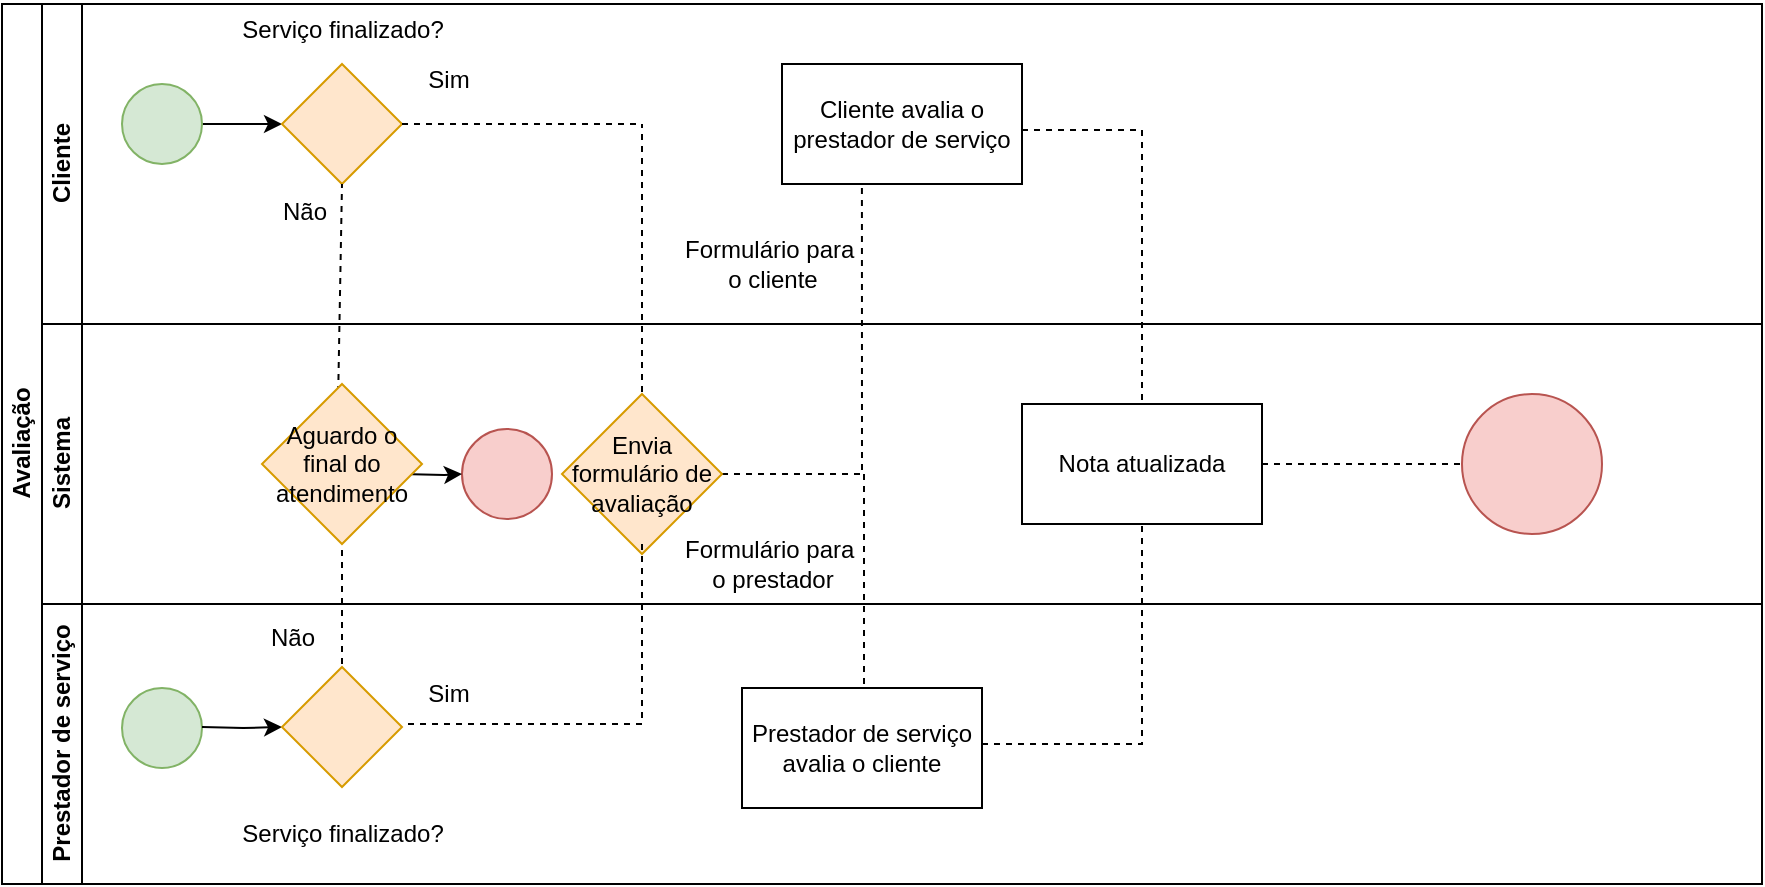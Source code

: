 <mxfile version="24.0.0" type="github">
  <diagram id="prtHgNgQTEPvFCAcTncT" name="Page-1">
    <mxGraphModel dx="1032" dy="493" grid="1" gridSize="10" guides="1" tooltips="1" connect="1" arrows="1" fold="1" page="1" pageScale="1" pageWidth="600" pageHeight="700" math="0" shadow="0">
      <root>
        <mxCell id="0" />
        <mxCell id="1" parent="0" />
        <mxCell id="dNxyNK7c78bLwvsdeMH5-19" value="Avaliação" style="swimlane;html=1;childLayout=stackLayout;resizeParent=1;resizeParentMax=0;horizontal=0;startSize=20;horizontalStack=0;" parent="1" vertex="1">
          <mxGeometry x="120" y="120" width="880" height="440" as="geometry" />
        </mxCell>
        <mxCell id="dNxyNK7c78bLwvsdeMH5-20" value="Cliente" style="swimlane;html=1;startSize=20;horizontal=0;" parent="dNxyNK7c78bLwvsdeMH5-19" vertex="1">
          <mxGeometry x="20" width="860" height="160" as="geometry" />
        </mxCell>
        <mxCell id="dNxyNK7c78bLwvsdeMH5-25" value="" style="edgeStyle=orthogonalEdgeStyle;rounded=0;orthogonalLoop=1;jettySize=auto;html=1;" parent="dNxyNK7c78bLwvsdeMH5-20" source="dNxyNK7c78bLwvsdeMH5-23" edge="1">
          <mxGeometry relative="1" as="geometry">
            <mxPoint x="120" y="60" as="targetPoint" />
          </mxGeometry>
        </mxCell>
        <mxCell id="dNxyNK7c78bLwvsdeMH5-23" value="" style="ellipse;whiteSpace=wrap;html=1;fillColor=#d5e8d4;strokeColor=#82b366;" parent="dNxyNK7c78bLwvsdeMH5-20" vertex="1">
          <mxGeometry x="40" y="40" width="40" height="40" as="geometry" />
        </mxCell>
        <mxCell id="ehJHQWUn2DoETc1FjZwP-3" value="" style="rhombus;whiteSpace=wrap;html=1;fillColor=#ffe6cc;strokeColor=#d79b00;" parent="dNxyNK7c78bLwvsdeMH5-20" vertex="1">
          <mxGeometry x="120" y="30" width="60" height="60" as="geometry" />
        </mxCell>
        <mxCell id="ehJHQWUn2DoETc1FjZwP-5" value="" style="endArrow=none;dashed=1;html=1;rounded=0;" parent="dNxyNK7c78bLwvsdeMH5-20" edge="1">
          <mxGeometry width="50" height="50" relative="1" as="geometry">
            <mxPoint x="180" y="60" as="sourcePoint" />
            <mxPoint x="300" y="60" as="targetPoint" />
          </mxGeometry>
        </mxCell>
        <mxCell id="ehJHQWUn2DoETc1FjZwP-9" value="Sim" style="text;html=1;align=center;verticalAlign=middle;resizable=0;points=[];autosize=1;strokeColor=none;fillColor=none;" parent="dNxyNK7c78bLwvsdeMH5-20" vertex="1">
          <mxGeometry x="183" y="23" width="40" height="30" as="geometry" />
        </mxCell>
        <mxCell id="ehJHQWUn2DoETc1FjZwP-15" value="Cliente avalia o prestador de serviço" style="rounded=0;whiteSpace=wrap;html=1;" parent="dNxyNK7c78bLwvsdeMH5-20" vertex="1">
          <mxGeometry x="370" y="30" width="120" height="60" as="geometry" />
        </mxCell>
        <mxCell id="ehJHQWUn2DoETc1FjZwP-17" value="" style="endArrow=none;dashed=1;html=1;rounded=0;exitX=0.5;exitY=0;exitDx=0;exitDy=0;" parent="dNxyNK7c78bLwvsdeMH5-20" edge="1">
          <mxGeometry width="50" height="50" relative="1" as="geometry">
            <mxPoint x="300" y="200" as="sourcePoint" />
            <mxPoint x="300" y="60" as="targetPoint" />
          </mxGeometry>
        </mxCell>
        <mxCell id="ehJHQWUn2DoETc1FjZwP-23" value="" style="endArrow=none;dashed=1;html=1;rounded=0;" parent="dNxyNK7c78bLwvsdeMH5-20" edge="1">
          <mxGeometry width="50" height="50" relative="1" as="geometry">
            <mxPoint x="490" y="63" as="sourcePoint" />
            <mxPoint x="550" y="210" as="targetPoint" />
            <Array as="points">
              <mxPoint x="550" y="63" />
            </Array>
          </mxGeometry>
        </mxCell>
        <mxCell id="ehJHQWUn2DoETc1FjZwP-41" value="Formulário para&amp;nbsp;&lt;div&gt;o cliente&lt;/div&gt;" style="text;html=1;align=center;verticalAlign=middle;resizable=0;points=[];autosize=1;strokeColor=none;fillColor=none;" parent="dNxyNK7c78bLwvsdeMH5-20" vertex="1">
          <mxGeometry x="310" y="110" width="110" height="40" as="geometry" />
        </mxCell>
        <mxCell id="dNxyNK7c78bLwvsdeMH5-21" value="Sistema" style="swimlane;html=1;startSize=20;horizontal=0;" parent="dNxyNK7c78bLwvsdeMH5-19" vertex="1">
          <mxGeometry x="20" y="160" width="860" height="140" as="geometry" />
        </mxCell>
        <mxCell id="ehJHQWUn2DoETc1FjZwP-16" value="" style="endArrow=none;dashed=1;html=1;rounded=0;entryX=0.88;entryY=0.033;entryDx=0;entryDy=0;entryPerimeter=0;" parent="dNxyNK7c78bLwvsdeMH5-21" target="ehJHQWUn2DoETc1FjZwP-21" edge="1">
          <mxGeometry width="50" height="50" relative="1" as="geometry">
            <mxPoint x="148" y="40" as="sourcePoint" />
            <mxPoint x="148" y="-80" as="targetPoint" />
          </mxGeometry>
        </mxCell>
        <mxCell id="ehJHQWUn2DoETc1FjZwP-22" value="" style="endArrow=none;dashed=1;html=1;rounded=0;entryX=0.333;entryY=1;entryDx=0;entryDy=0;entryPerimeter=0;" parent="dNxyNK7c78bLwvsdeMH5-21" target="ehJHQWUn2DoETc1FjZwP-15" edge="1">
          <mxGeometry width="50" height="50" relative="1" as="geometry">
            <mxPoint x="340" y="75" as="sourcePoint" />
            <mxPoint x="410" y="-65" as="targetPoint" />
            <Array as="points">
              <mxPoint x="410" y="75" />
            </Array>
          </mxGeometry>
        </mxCell>
        <mxCell id="ehJHQWUn2DoETc1FjZwP-24" value="Nota atualizada" style="rounded=0;whiteSpace=wrap;html=1;" parent="dNxyNK7c78bLwvsdeMH5-21" vertex="1">
          <mxGeometry x="490" y="40" width="120" height="60" as="geometry" />
        </mxCell>
        <mxCell id="ehJHQWUn2DoETc1FjZwP-25" value="" style="endArrow=none;dashed=1;html=1;rounded=0;" parent="dNxyNK7c78bLwvsdeMH5-21" edge="1">
          <mxGeometry width="50" height="50" relative="1" as="geometry">
            <mxPoint x="610" y="70" as="sourcePoint" />
            <mxPoint x="710" y="70" as="targetPoint" />
          </mxGeometry>
        </mxCell>
        <mxCell id="ehJHQWUn2DoETc1FjZwP-26" value="" style="ellipse;whiteSpace=wrap;html=1;aspect=fixed;fillColor=#f8cecc;strokeColor=#b85450;" parent="dNxyNK7c78bLwvsdeMH5-21" vertex="1">
          <mxGeometry x="710" y="35" width="70" height="70" as="geometry" />
        </mxCell>
        <mxCell id="ehJHQWUn2DoETc1FjZwP-40" value="Envia formulário de avaliação" style="rhombus;whiteSpace=wrap;html=1;fillColor=#ffe6cc;strokeColor=#d79b00;" parent="dNxyNK7c78bLwvsdeMH5-21" vertex="1">
          <mxGeometry x="260" y="35" width="80" height="80" as="geometry" />
        </mxCell>
        <mxCell id="ehJHQWUn2DoETc1FjZwP-43" value="" style="endArrow=none;dashed=1;html=1;rounded=0;" parent="dNxyNK7c78bLwvsdeMH5-21" edge="1">
          <mxGeometry width="50" height="50" relative="1" as="geometry">
            <mxPoint x="411" y="180" as="sourcePoint" />
            <mxPoint x="411" y="74" as="targetPoint" />
          </mxGeometry>
        </mxCell>
        <mxCell id="ehJHQWUn2DoETc1FjZwP-47" value="Formulário para&amp;nbsp;&lt;div&gt;o prestador&lt;/div&gt;" style="text;html=1;align=center;verticalAlign=middle;resizable=0;points=[];autosize=1;strokeColor=none;fillColor=none;" parent="dNxyNK7c78bLwvsdeMH5-21" vertex="1">
          <mxGeometry x="310" y="100" width="110" height="40" as="geometry" />
        </mxCell>
        <mxCell id="JlIleffEJivtEUEK7PpD-2" value="" style="ellipse;whiteSpace=wrap;html=1;aspect=fixed;fillColor=#f8cecc;strokeColor=#b85450;" vertex="1" parent="dNxyNK7c78bLwvsdeMH5-21">
          <mxGeometry x="210" y="52.5" width="45" height="45" as="geometry" />
        </mxCell>
        <mxCell id="JlIleffEJivtEUEK7PpD-1" style="edgeStyle=orthogonalEdgeStyle;rounded=0;orthogonalLoop=1;jettySize=auto;html=1;exitX=1;exitY=0.5;exitDx=0;exitDy=0;" edge="1" parent="dNxyNK7c78bLwvsdeMH5-21" target="JlIleffEJivtEUEK7PpD-2">
          <mxGeometry relative="1" as="geometry">
            <mxPoint x="210" y="75" as="targetPoint" />
            <mxPoint x="180" y="75" as="sourcePoint" />
          </mxGeometry>
        </mxCell>
        <mxCell id="JlIleffEJivtEUEK7PpD-4" value="Aguardo o final do atendimento" style="rhombus;whiteSpace=wrap;html=1;fillColor=#ffe6cc;strokeColor=#d79b00;" vertex="1" parent="dNxyNK7c78bLwvsdeMH5-21">
          <mxGeometry x="110" y="30" width="80" height="80" as="geometry" />
        </mxCell>
        <mxCell id="dNxyNK7c78bLwvsdeMH5-22" value="Prestador de serviço" style="swimlane;html=1;startSize=20;horizontal=0;" parent="dNxyNK7c78bLwvsdeMH5-19" vertex="1">
          <mxGeometry x="20" y="300" width="860" height="140" as="geometry" />
        </mxCell>
        <mxCell id="ehJHQWUn2DoETc1FjZwP-29" value="" style="ellipse;whiteSpace=wrap;html=1;fillColor=#d5e8d4;strokeColor=#82b366;" parent="dNxyNK7c78bLwvsdeMH5-22" vertex="1">
          <mxGeometry x="40" y="42" width="40" height="40" as="geometry" />
        </mxCell>
        <mxCell id="ehJHQWUn2DoETc1FjZwP-30" value="" style="edgeStyle=orthogonalEdgeStyle;rounded=0;orthogonalLoop=1;jettySize=auto;html=1;" parent="dNxyNK7c78bLwvsdeMH5-22" edge="1">
          <mxGeometry relative="1" as="geometry">
            <mxPoint x="80" y="61.5" as="sourcePoint" />
            <mxPoint x="120" y="61.5" as="targetPoint" />
          </mxGeometry>
        </mxCell>
        <mxCell id="ehJHQWUn2DoETc1FjZwP-31" value="" style="rhombus;whiteSpace=wrap;html=1;fillColor=#ffe6cc;strokeColor=#d79b00;" parent="dNxyNK7c78bLwvsdeMH5-22" vertex="1">
          <mxGeometry x="120" y="31.5" width="60" height="60" as="geometry" />
        </mxCell>
        <mxCell id="ehJHQWUn2DoETc1FjZwP-32" value="Sim" style="text;html=1;align=center;verticalAlign=middle;resizable=0;points=[];autosize=1;strokeColor=none;fillColor=none;" parent="dNxyNK7c78bLwvsdeMH5-22" vertex="1">
          <mxGeometry x="183" y="30" width="40" height="30" as="geometry" />
        </mxCell>
        <mxCell id="ehJHQWUn2DoETc1FjZwP-33" value="Serviço finalizado?" style="text;html=1;align=center;verticalAlign=middle;resizable=0;points=[];autosize=1;strokeColor=none;fillColor=none;" parent="dNxyNK7c78bLwvsdeMH5-22" vertex="1">
          <mxGeometry x="90" y="100" width="120" height="30" as="geometry" />
        </mxCell>
        <mxCell id="ehJHQWUn2DoETc1FjZwP-34" value="Não" style="text;html=1;align=center;verticalAlign=middle;resizable=0;points=[];autosize=1;strokeColor=none;fillColor=none;" parent="dNxyNK7c78bLwvsdeMH5-22" vertex="1">
          <mxGeometry x="100" y="1.5" width="50" height="30" as="geometry" />
        </mxCell>
        <mxCell id="ehJHQWUn2DoETc1FjZwP-35" value="" style="endArrow=none;dashed=1;html=1;rounded=0;" parent="dNxyNK7c78bLwvsdeMH5-22" edge="1">
          <mxGeometry width="50" height="50" relative="1" as="geometry">
            <mxPoint x="150" y="30" as="sourcePoint" />
            <mxPoint x="150" y="-30" as="targetPoint" />
          </mxGeometry>
        </mxCell>
        <mxCell id="ehJHQWUn2DoETc1FjZwP-36" value="" style="endArrow=none;dashed=1;html=1;rounded=0;entryX=0.5;entryY=0.938;entryDx=0;entryDy=0;entryPerimeter=0;" parent="dNxyNK7c78bLwvsdeMH5-22" target="ehJHQWUn2DoETc1FjZwP-40" edge="1">
          <mxGeometry width="50" height="50" relative="1" as="geometry">
            <mxPoint x="183" y="60" as="sourcePoint" />
            <mxPoint x="300" y="-20" as="targetPoint" />
            <Array as="points">
              <mxPoint x="300" y="60" />
            </Array>
          </mxGeometry>
        </mxCell>
        <mxCell id="ehJHQWUn2DoETc1FjZwP-45" value="Prestador de serviço avalia o cliente" style="rounded=0;whiteSpace=wrap;html=1;" parent="dNxyNK7c78bLwvsdeMH5-22" vertex="1">
          <mxGeometry x="350" y="42" width="120" height="60" as="geometry" />
        </mxCell>
        <mxCell id="ehJHQWUn2DoETc1FjZwP-46" value="" style="endArrow=none;dashed=1;html=1;rounded=0;entryX=0.5;entryY=1;entryDx=0;entryDy=0;" parent="dNxyNK7c78bLwvsdeMH5-22" target="ehJHQWUn2DoETc1FjZwP-24" edge="1">
          <mxGeometry width="50" height="50" relative="1" as="geometry">
            <mxPoint x="470" y="70" as="sourcePoint" />
            <mxPoint x="520" y="20" as="targetPoint" />
            <Array as="points">
              <mxPoint x="550" y="70" />
            </Array>
          </mxGeometry>
        </mxCell>
        <mxCell id="ehJHQWUn2DoETc1FjZwP-12" value="Serviço finalizado?" style="text;html=1;align=center;verticalAlign=middle;resizable=0;points=[];autosize=1;strokeColor=none;fillColor=none;" parent="1" vertex="1">
          <mxGeometry x="230" y="118" width="120" height="30" as="geometry" />
        </mxCell>
        <mxCell id="ehJHQWUn2DoETc1FjZwP-21" value="Não" style="text;html=1;align=center;verticalAlign=middle;resizable=0;points=[];autosize=1;strokeColor=none;fillColor=none;" parent="1" vertex="1">
          <mxGeometry x="246" y="209" width="50" height="30" as="geometry" />
        </mxCell>
      </root>
    </mxGraphModel>
  </diagram>
</mxfile>
